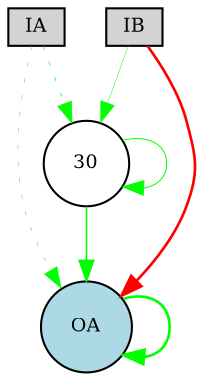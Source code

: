 digraph {
	node [fontsize=9 height=0.2 shape=circle width=0.2]
	IA [fillcolor=lightgray shape=box style=filled]
	IB [fillcolor=lightgray shape=box style=filled]
	OA [fillcolor=lightblue style=filled]
	30 [fillcolor=white style=filled]
	IA -> 30 [color=green penwidth=0.35299620419858013 style=dotted]
	IB -> 30 [color=green penwidth=0.22984475803696972 style=solid]
	30 -> OA [color=green penwidth=0.723917304299215 style=solid]
	IA -> OA [color=green penwidth=0.2363894910044272 style=dotted]
	IB -> OA [color=red penwidth=1.27818354123499 style=solid]
	OA -> OA [color=green penwidth=1.265854830248592 style=solid]
	30 -> 30 [color=green penwidth=0.47887947397714625 style=solid]
}
